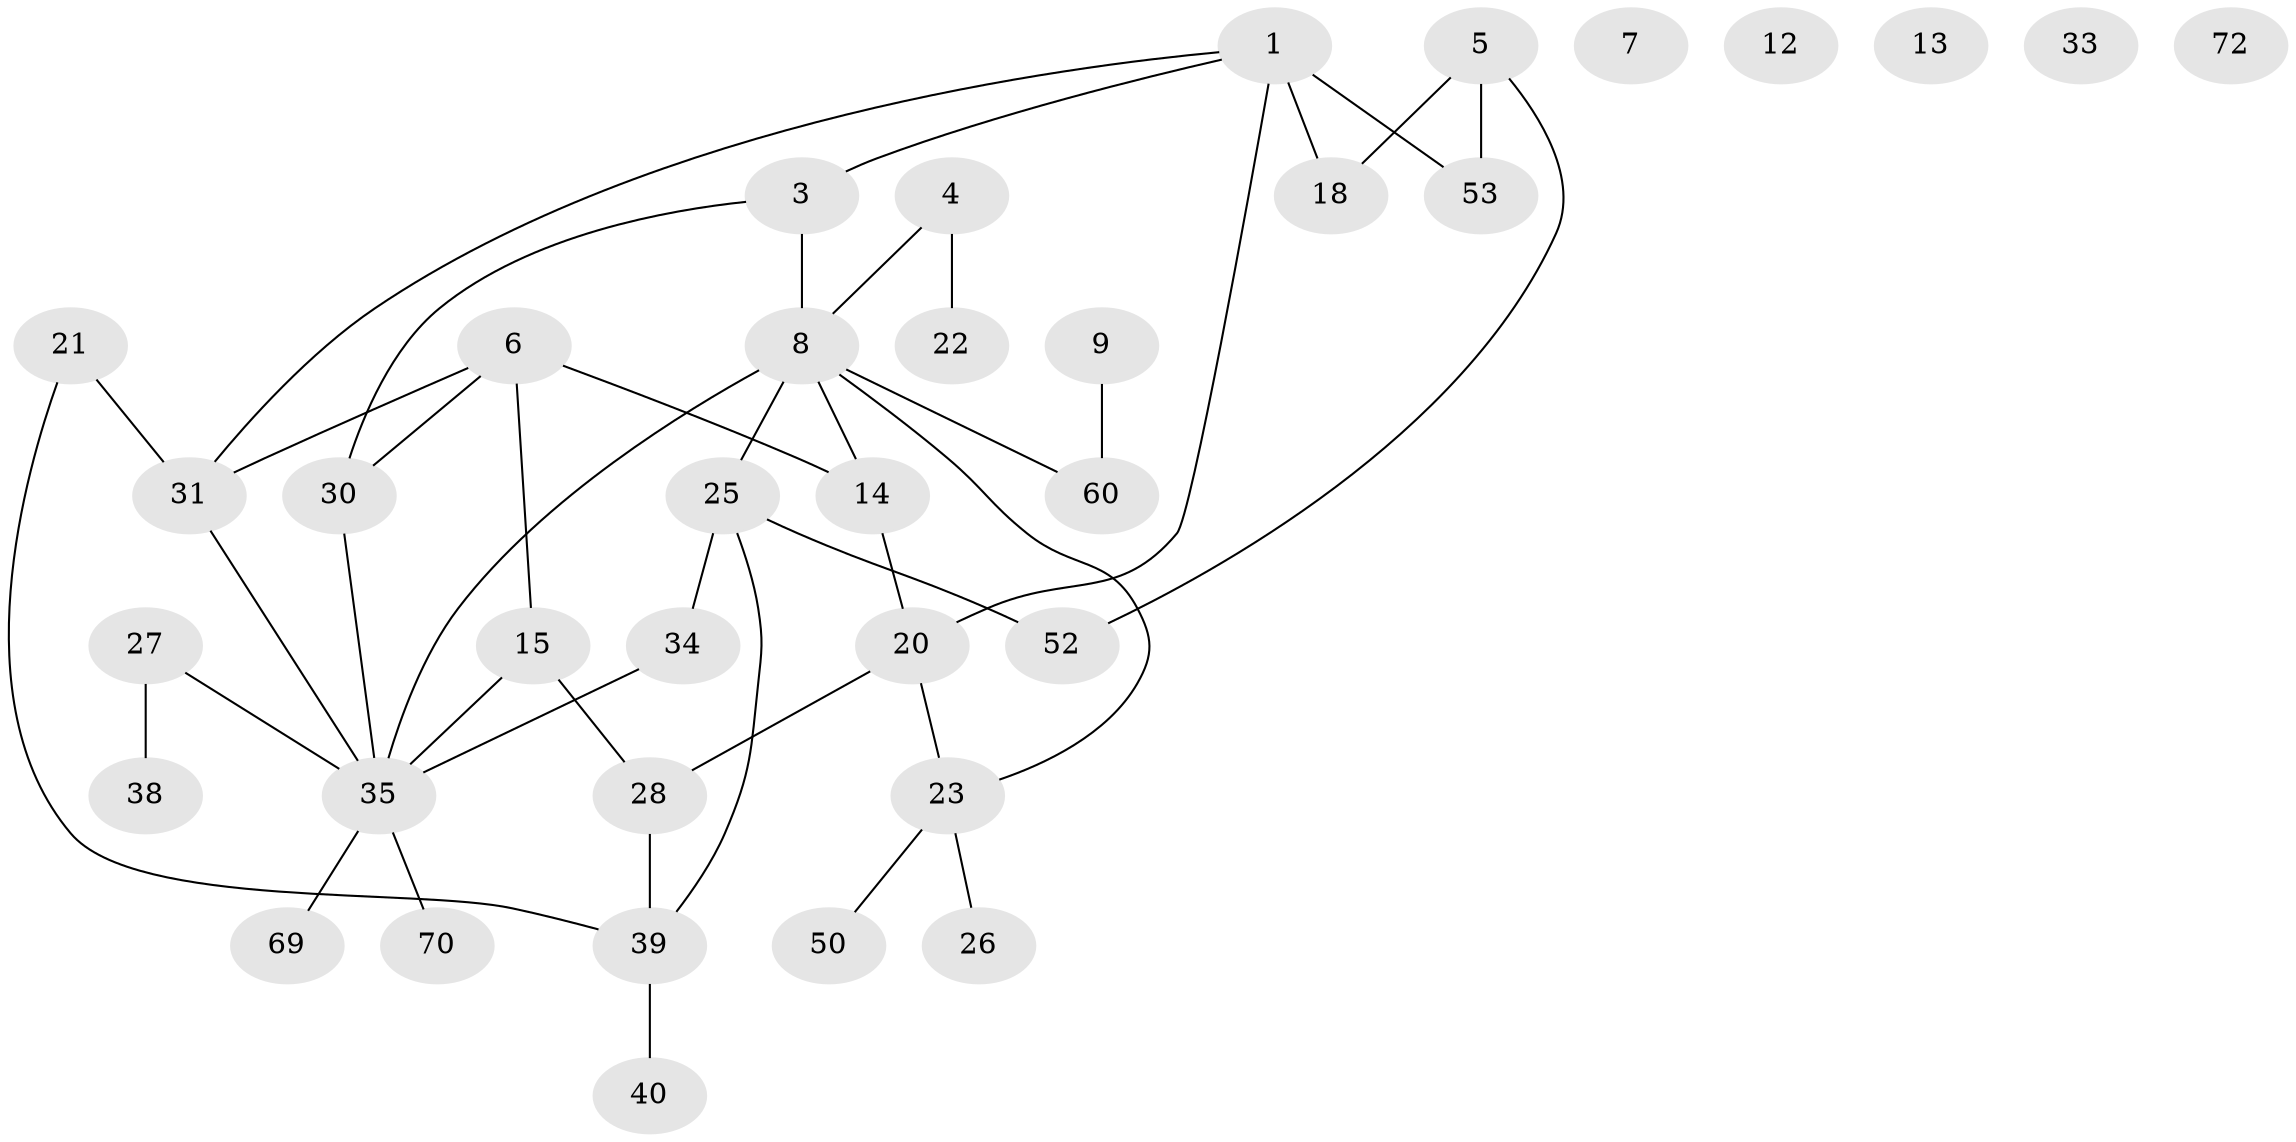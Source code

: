 // original degree distribution, {3: 0.19444444444444445, 2: 0.375, 4: 0.125, 1: 0.20833333333333334, 0: 0.05555555555555555, 5: 0.041666666666666664}
// Generated by graph-tools (version 1.1) at 2025/13/03/09/25 04:13:00]
// undirected, 36 vertices, 43 edges
graph export_dot {
graph [start="1"]
  node [color=gray90,style=filled];
  1 [super="+2+44+67"];
  3 [super="+19"];
  4 [super="+10"];
  5 [super="+11"];
  6 [super="+36"];
  7;
  8 [super="+51+46+16"];
  9;
  12 [super="+37"];
  13;
  14 [super="+17"];
  15 [super="+24"];
  18 [super="+47"];
  20 [super="+56"];
  21 [super="+43"];
  22;
  23 [super="+55"];
  25 [super="+58+29"];
  26;
  27;
  28 [super="+63"];
  30 [super="+68"];
  31 [super="+54"];
  33;
  34 [super="+62"];
  35 [super="+49+48"];
  38;
  39;
  40;
  50;
  52;
  53;
  60;
  69;
  70;
  72;
  1 -- 18 [weight=2];
  1 -- 3;
  1 -- 20;
  1 -- 53;
  1 -- 31;
  3 -- 30;
  3 -- 8;
  4 -- 8;
  4 -- 22;
  5 -- 52;
  5 -- 18;
  5 -- 53;
  6 -- 30;
  6 -- 31;
  6 -- 14;
  6 -- 15;
  8 -- 35;
  8 -- 23;
  8 -- 60;
  8 -- 25;
  8 -- 14;
  9 -- 60;
  14 -- 20;
  15 -- 28;
  15 -- 35;
  20 -- 23;
  20 -- 28;
  21 -- 39;
  21 -- 31;
  23 -- 26;
  23 -- 50;
  25 -- 34;
  25 -- 39;
  25 -- 52;
  27 -- 38;
  27 -- 35;
  28 -- 39;
  30 -- 35;
  31 -- 35;
  34 -- 35;
  35 -- 69;
  35 -- 70;
  39 -- 40;
}
